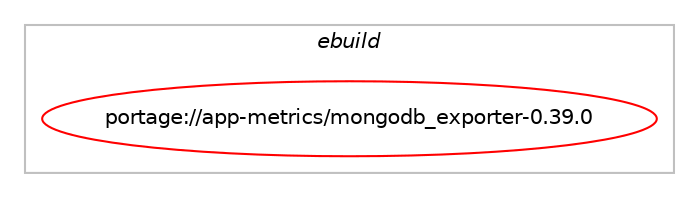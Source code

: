 digraph prolog {

# *************
# Graph options
# *************

newrank=true;
concentrate=true;
compound=true;
graph [rankdir=LR,fontname=Helvetica,fontsize=10,ranksep=1.5];#, ranksep=2.5, nodesep=0.2];
edge  [arrowhead=vee];
node  [fontname=Helvetica,fontsize=10];

# **********
# The ebuild
# **********

subgraph cluster_leftcol {
color=gray;
rank=same;
label=<<i>ebuild</i>>;
id [label="portage://app-metrics/mongodb_exporter-0.39.0", color=red, width=4, href="../app-metrics/mongodb_exporter-0.39.0.svg"];
}

# ****************
# The dependencies
# ****************

subgraph cluster_midcol {
color=gray;
label=<<i>dependencies</i>>;
subgraph cluster_compile {
fillcolor="#eeeeee";
style=filled;
label=<<i>compile</i>>;
# *** BEGIN UNKNOWN DEPENDENCY TYPE (TODO) ***
# id -> package_dependency(portage://app-metrics/mongodb_exporter-0.39.0,install,no,acct-group,mongodb_exporter,none,[,,],[],[])
# *** END UNKNOWN DEPENDENCY TYPE (TODO) ***

# *** BEGIN UNKNOWN DEPENDENCY TYPE (TODO) ***
# id -> package_dependency(portage://app-metrics/mongodb_exporter-0.39.0,install,no,acct-user,mongodb_exporter,none,[,,],[],[])
# *** END UNKNOWN DEPENDENCY TYPE (TODO) ***

}
subgraph cluster_compileandrun {
fillcolor="#eeeeee";
style=filled;
label=<<i>compile and run</i>>;
}
subgraph cluster_run {
fillcolor="#eeeeee";
style=filled;
label=<<i>run</i>>;
# *** BEGIN UNKNOWN DEPENDENCY TYPE (TODO) ***
# id -> package_dependency(portage://app-metrics/mongodb_exporter-0.39.0,run,no,acct-group,mongodb_exporter,none,[,,],[],[])
# *** END UNKNOWN DEPENDENCY TYPE (TODO) ***

# *** BEGIN UNKNOWN DEPENDENCY TYPE (TODO) ***
# id -> package_dependency(portage://app-metrics/mongodb_exporter-0.39.0,run,no,acct-user,mongodb_exporter,none,[,,],[],[])
# *** END UNKNOWN DEPENDENCY TYPE (TODO) ***

}
}

# **************
# The candidates
# **************

subgraph cluster_choices {
rank=same;
color=gray;
label=<<i>candidates</i>>;

}

}
